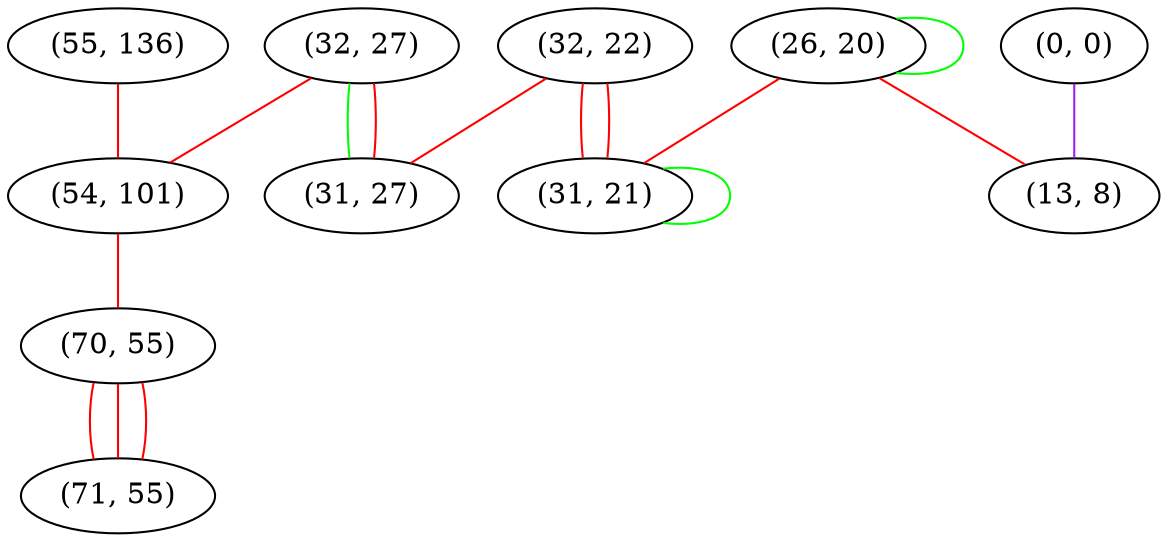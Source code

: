 graph "" {
"(32, 22)";
"(32, 27)";
"(0, 0)";
"(26, 20)";
"(55, 136)";
"(54, 101)";
"(31, 27)";
"(70, 55)";
"(13, 8)";
"(31, 21)";
"(71, 55)";
"(32, 22)" -- "(31, 27)"  [color=red, key=0, weight=1];
"(32, 22)" -- "(31, 21)"  [color=red, key=0, weight=1];
"(32, 22)" -- "(31, 21)"  [color=red, key=1, weight=1];
"(32, 27)" -- "(31, 27)"  [color=green, key=0, weight=2];
"(32, 27)" -- "(31, 27)"  [color=red, key=1, weight=1];
"(32, 27)" -- "(54, 101)"  [color=red, key=0, weight=1];
"(0, 0)" -- "(13, 8)"  [color=purple, key=0, weight=4];
"(26, 20)" -- "(31, 21)"  [color=red, key=0, weight=1];
"(26, 20)" -- "(26, 20)"  [color=green, key=0, weight=2];
"(26, 20)" -- "(13, 8)"  [color=red, key=0, weight=1];
"(55, 136)" -- "(54, 101)"  [color=red, key=0, weight=1];
"(54, 101)" -- "(70, 55)"  [color=red, key=0, weight=1];
"(70, 55)" -- "(71, 55)"  [color=red, key=0, weight=1];
"(70, 55)" -- "(71, 55)"  [color=red, key=1, weight=1];
"(70, 55)" -- "(71, 55)"  [color=red, key=2, weight=1];
"(31, 21)" -- "(31, 21)"  [color=green, key=0, weight=2];
}
